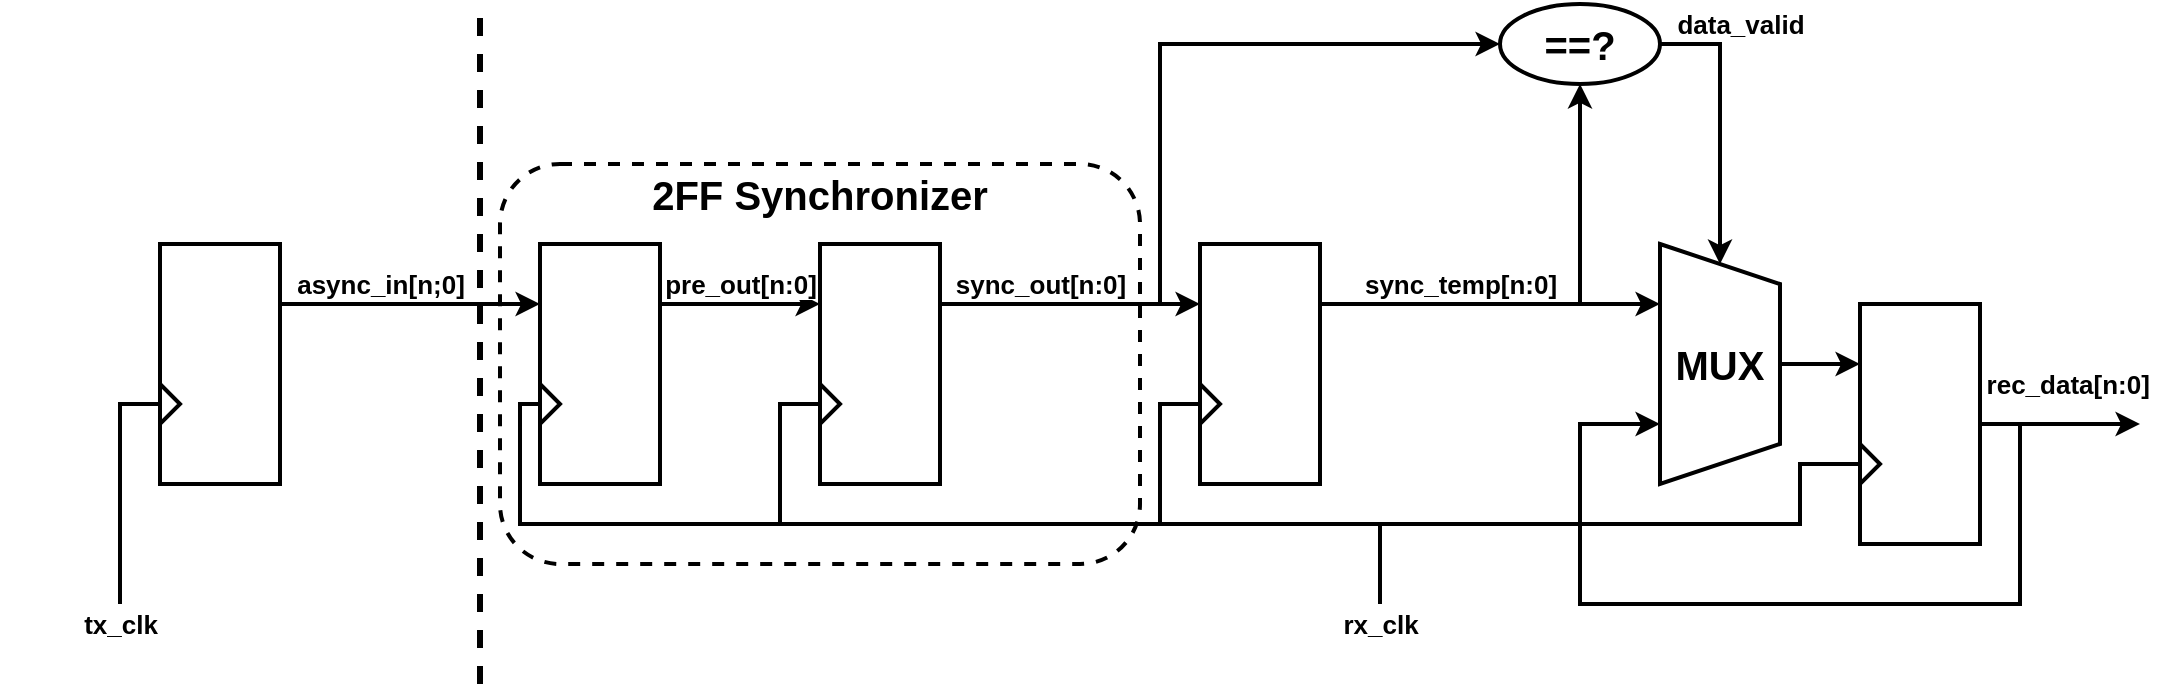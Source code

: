 <mxfile version="24.7.5">
  <diagram name="Page-1" id="S9qtmzvqQfjTmhhlL3a5">
    <mxGraphModel dx="1050" dy="621" grid="1" gridSize="10" guides="1" tooltips="1" connect="1" arrows="1" fold="1" page="1" pageScale="1" pageWidth="1169" pageHeight="827" math="0" shadow="0">
      <root>
        <mxCell id="0" />
        <mxCell id="1" parent="0" />
        <mxCell id="xDrFFxZepkCLxyP40w3R-27" value="" style="rounded=1;whiteSpace=wrap;html=1;dashed=1;fontStyle=1;fontSize=13;strokeWidth=2;" vertex="1" parent="1">
          <mxGeometry x="500" y="160" width="320" height="200" as="geometry" />
        </mxCell>
        <mxCell id="xDrFFxZepkCLxyP40w3R-4" value="" style="group;fontStyle=1;fontSize=13;" vertex="1" connectable="0" parent="1">
          <mxGeometry x="250" y="200" width="140" height="120" as="geometry" />
        </mxCell>
        <mxCell id="xDrFFxZepkCLxyP40w3R-1" value="" style="rounded=0;whiteSpace=wrap;html=1;fontStyle=1;fontSize=13;strokeWidth=2;" vertex="1" parent="xDrFFxZepkCLxyP40w3R-4">
          <mxGeometry x="80" width="60" height="120" as="geometry" />
        </mxCell>
        <mxCell id="xDrFFxZepkCLxyP40w3R-2" value="" style="triangle;whiteSpace=wrap;html=1;fontStyle=1;fontSize=13;strokeWidth=2;" vertex="1" parent="xDrFFxZepkCLxyP40w3R-4">
          <mxGeometry x="80" y="70" width="10" height="20" as="geometry" />
        </mxCell>
        <mxCell id="xDrFFxZepkCLxyP40w3R-3" value="tx_clk" style="endArrow=none;html=1;rounded=0;entryX=0;entryY=0.5;entryDx=0;entryDy=0;fontStyle=1;fontSize=13;strokeWidth=2;" edge="1" parent="xDrFFxZepkCLxyP40w3R-4" target="xDrFFxZepkCLxyP40w3R-2">
          <mxGeometry x="-1" y="-10" width="50" height="50" relative="1" as="geometry">
            <mxPoint x="60" y="180" as="sourcePoint" />
            <mxPoint x="280" y="60" as="targetPoint" />
            <Array as="points">
              <mxPoint x="60" y="80" />
            </Array>
            <mxPoint x="-10" y="10" as="offset" />
          </mxGeometry>
        </mxCell>
        <mxCell id="xDrFFxZepkCLxyP40w3R-22" value="async_in[n;0]" style="endArrow=classic;html=1;rounded=0;exitX=1;exitY=0.25;exitDx=0;exitDy=0;entryX=0;entryY=0.25;entryDx=0;entryDy=0;fontStyle=1;fontSize=13;strokeWidth=2;" edge="1" parent="1" source="xDrFFxZepkCLxyP40w3R-1" target="xDrFFxZepkCLxyP40w3R-6">
          <mxGeometry x="-0.231" y="10" width="50" height="50" relative="1" as="geometry">
            <mxPoint x="460" y="300" as="sourcePoint" />
            <mxPoint x="510" y="250" as="targetPoint" />
            <mxPoint as="offset" />
          </mxGeometry>
        </mxCell>
        <mxCell id="xDrFFxZepkCLxyP40w3R-23" value="pre_out[n:0]" style="endArrow=classic;html=1;rounded=0;entryX=0;entryY=0.25;entryDx=0;entryDy=0;exitX=1;exitY=0.25;exitDx=0;exitDy=0;fontStyle=1;fontSize=13;strokeWidth=2;" edge="1" parent="1" source="xDrFFxZepkCLxyP40w3R-6" target="xDrFFxZepkCLxyP40w3R-10">
          <mxGeometry y="10" width="50" height="50" relative="1" as="geometry">
            <mxPoint x="580" y="280" as="sourcePoint" />
            <mxPoint x="630" y="230" as="targetPoint" />
            <mxPoint as="offset" />
          </mxGeometry>
        </mxCell>
        <mxCell id="xDrFFxZepkCLxyP40w3R-25" value="sync_out[n:0]" style="endArrow=classic;html=1;rounded=0;entryX=0;entryY=0.25;entryDx=0;entryDy=0;exitX=1;exitY=0.25;exitDx=0;exitDy=0;fontStyle=1;fontSize=13;strokeWidth=2;" edge="1" parent="1" source="xDrFFxZepkCLxyP40w3R-10" target="xDrFFxZepkCLxyP40w3R-14">
          <mxGeometry x="-0.231" y="10" width="50" height="50" relative="1" as="geometry">
            <mxPoint x="750" y="230" as="sourcePoint" />
            <mxPoint x="830" y="230" as="targetPoint" />
            <mxPoint as="offset" />
          </mxGeometry>
        </mxCell>
        <mxCell id="xDrFFxZepkCLxyP40w3R-26" value="&lt;font style=&quot;font-size: 20px;&quot;&gt;==?&lt;/font&gt;" style="ellipse;whiteSpace=wrap;html=1;fontStyle=1;fontSize=13;strokeWidth=2;" vertex="1" parent="1">
          <mxGeometry x="1000" y="80" width="80" height="40" as="geometry" />
        </mxCell>
        <mxCell id="xDrFFxZepkCLxyP40w3R-6" value="" style="rounded=0;whiteSpace=wrap;html=1;fontStyle=1;fontSize=13;strokeWidth=2;" vertex="1" parent="1">
          <mxGeometry x="520" y="200" width="60" height="120" as="geometry" />
        </mxCell>
        <mxCell id="xDrFFxZepkCLxyP40w3R-7" value="" style="triangle;whiteSpace=wrap;html=1;fontStyle=1;fontSize=13;strokeWidth=2;" vertex="1" parent="1">
          <mxGeometry x="520" y="270" width="10" height="20" as="geometry" />
        </mxCell>
        <mxCell id="xDrFFxZepkCLxyP40w3R-8" value="" style="endArrow=none;html=1;rounded=0;entryX=0;entryY=0.5;entryDx=0;entryDy=0;fontStyle=1;fontSize=13;strokeWidth=2;" edge="1" parent="1" target="xDrFFxZepkCLxyP40w3R-7">
          <mxGeometry width="50" height="50" relative="1" as="geometry">
            <mxPoint x="920" y="340" as="sourcePoint" />
            <mxPoint x="720" y="260" as="targetPoint" />
            <Array as="points">
              <mxPoint x="510" y="340" />
              <mxPoint x="510" y="280" />
            </Array>
          </mxGeometry>
        </mxCell>
        <mxCell id="xDrFFxZepkCLxyP40w3R-36" value="rx_clk" style="edgeLabel;html=1;align=center;verticalAlign=middle;resizable=0;points=[];fontStyle=1;fontSize=13;" vertex="1" connectable="0" parent="xDrFFxZepkCLxyP40w3R-8">
          <mxGeometry x="-0.91" y="-1" relative="1" as="geometry">
            <mxPoint x="41" y="51" as="offset" />
          </mxGeometry>
        </mxCell>
        <mxCell id="xDrFFxZepkCLxyP40w3R-28" value="" style="endArrow=classic;html=1;rounded=0;entryX=0;entryY=0.5;entryDx=0;entryDy=0;fontStyle=1;fontSize=13;strokeWidth=2;" edge="1" parent="1" target="xDrFFxZepkCLxyP40w3R-26">
          <mxGeometry width="50" height="50" relative="1" as="geometry">
            <mxPoint x="830" y="230" as="sourcePoint" />
            <mxPoint x="920" y="200" as="targetPoint" />
            <Array as="points">
              <mxPoint x="830" y="100" />
            </Array>
          </mxGeometry>
        </mxCell>
        <mxCell id="xDrFFxZepkCLxyP40w3R-29" value="" style="endArrow=classic;html=1;rounded=0;exitX=1;exitY=0.25;exitDx=0;exitDy=0;entryX=0.5;entryY=1;entryDx=0;entryDy=0;fontStyle=1;fontSize=13;strokeWidth=2;" edge="1" parent="1" source="xDrFFxZepkCLxyP40w3R-14" target="xDrFFxZepkCLxyP40w3R-26">
          <mxGeometry width="50" height="50" relative="1" as="geometry">
            <mxPoint x="870" y="250" as="sourcePoint" />
            <mxPoint x="920" y="200" as="targetPoint" />
            <Array as="points">
              <mxPoint x="1040" y="230" />
            </Array>
          </mxGeometry>
        </mxCell>
        <mxCell id="xDrFFxZepkCLxyP40w3R-30" value="&lt;font style=&quot;font-size: 20px;&quot;&gt;MUX&lt;/font&gt;" style="shape=trapezoid;perimeter=trapezoidPerimeter;whiteSpace=wrap;html=1;fixedSize=1;direction=south;fontStyle=1;fontSize=13;strokeWidth=2;" vertex="1" parent="1">
          <mxGeometry x="1080" y="200" width="60" height="120" as="geometry" />
        </mxCell>
        <mxCell id="xDrFFxZepkCLxyP40w3R-31" value="sync_temp[n:0]" style="endArrow=classic;html=1;rounded=0;exitX=1;exitY=0.25;exitDx=0;exitDy=0;entryX=0.25;entryY=1;entryDx=0;entryDy=0;fontStyle=1;fontSize=13;strokeWidth=2;" edge="1" parent="1" source="xDrFFxZepkCLxyP40w3R-14" target="xDrFFxZepkCLxyP40w3R-30">
          <mxGeometry x="-0.176" y="10" width="50" height="50" relative="1" as="geometry">
            <mxPoint x="940" y="250" as="sourcePoint" />
            <mxPoint x="990" y="200" as="targetPoint" />
            <mxPoint as="offset" />
          </mxGeometry>
        </mxCell>
        <mxCell id="xDrFFxZepkCLxyP40w3R-32" value="" style="endArrow=classic;html=1;rounded=0;entryX=0;entryY=0.25;entryDx=0;entryDy=0;exitX=0.5;exitY=0;exitDx=0;exitDy=0;fontStyle=1;fontSize=13;strokeWidth=2;" edge="1" parent="1" source="xDrFFxZepkCLxyP40w3R-30" target="xDrFFxZepkCLxyP40w3R-18">
          <mxGeometry width="50" height="50" relative="1" as="geometry">
            <mxPoint x="1010" y="390" as="sourcePoint" />
            <mxPoint x="1060" y="340" as="targetPoint" />
          </mxGeometry>
        </mxCell>
        <mxCell id="xDrFFxZepkCLxyP40w3R-35" value="" style="endArrow=classic;html=1;rounded=0;entryX=0.75;entryY=1;entryDx=0;entryDy=0;fontStyle=1;fontSize=13;strokeWidth=2;" edge="1" parent="1" target="xDrFFxZepkCLxyP40w3R-30">
          <mxGeometry width="50" height="50" relative="1" as="geometry">
            <mxPoint x="1260" y="290" as="sourcePoint" />
            <mxPoint x="1200" y="270" as="targetPoint" />
            <Array as="points">
              <mxPoint x="1260" y="380" />
              <mxPoint x="1040" y="380" />
              <mxPoint x="1040" y="290" />
            </Array>
          </mxGeometry>
        </mxCell>
        <mxCell id="xDrFFxZepkCLxyP40w3R-37" value="&lt;b&gt;&lt;font style=&quot;font-size: 13px;&quot;&gt;data_valid&lt;/font&gt;&lt;/b&gt;" style="endArrow=classic;html=1;rounded=0;entryX=0;entryY=0.5;entryDx=0;entryDy=0;exitX=1;exitY=0.5;exitDx=0;exitDy=0;strokeWidth=2;" edge="1" parent="1" source="xDrFFxZepkCLxyP40w3R-26" target="xDrFFxZepkCLxyP40w3R-30">
          <mxGeometry x="-0.571" y="14" width="50" height="50" relative="1" as="geometry">
            <mxPoint x="990" y="140" as="sourcePoint" />
            <mxPoint x="1040" y="90" as="targetPoint" />
            <Array as="points">
              <mxPoint x="1110" y="100" />
            </Array>
            <mxPoint x="-4" y="-10" as="offset" />
          </mxGeometry>
        </mxCell>
        <mxCell id="xDrFFxZepkCLxyP40w3R-38" value="&lt;b&gt;&lt;font style=&quot;font-size: 20px;&quot;&gt;2FF Synchronizer&lt;/font&gt;&lt;/b&gt;" style="text;html=1;align=center;verticalAlign=middle;whiteSpace=wrap;rounded=0;" vertex="1" parent="1">
          <mxGeometry x="500" y="160" width="320" height="30" as="geometry" />
        </mxCell>
        <mxCell id="xDrFFxZepkCLxyP40w3R-39" value="" style="endArrow=none;dashed=1;html=1;rounded=0;strokeWidth=3;" edge="1" parent="1">
          <mxGeometry width="50" height="50" relative="1" as="geometry">
            <mxPoint x="490" y="420" as="sourcePoint" />
            <mxPoint x="490" y="80" as="targetPoint" />
          </mxGeometry>
        </mxCell>
        <mxCell id="xDrFFxZepkCLxyP40w3R-14" value="" style="rounded=0;whiteSpace=wrap;html=1;fontStyle=1;fontSize=13;strokeWidth=2;" vertex="1" parent="1">
          <mxGeometry x="850" y="200" width="60" height="120" as="geometry" />
        </mxCell>
        <mxCell id="xDrFFxZepkCLxyP40w3R-15" value="" style="triangle;whiteSpace=wrap;html=1;fontStyle=1;fontSize=13;strokeWidth=2;" vertex="1" parent="1">
          <mxGeometry x="850" y="270" width="10" height="20" as="geometry" />
        </mxCell>
        <mxCell id="xDrFFxZepkCLxyP40w3R-16" value="" style="endArrow=none;html=1;rounded=0;entryX=0;entryY=0.5;entryDx=0;entryDy=0;fontStyle=1;fontSize=13;strokeWidth=2;" edge="1" parent="1" target="xDrFFxZepkCLxyP40w3R-15">
          <mxGeometry width="50" height="50" relative="1" as="geometry">
            <mxPoint x="830" y="340" as="sourcePoint" />
            <mxPoint x="1050" y="260" as="targetPoint" />
            <Array as="points">
              <mxPoint x="830" y="280" />
            </Array>
          </mxGeometry>
        </mxCell>
        <mxCell id="xDrFFxZepkCLxyP40w3R-10" value="" style="rounded=0;whiteSpace=wrap;html=1;fontStyle=1;fontSize=13;strokeWidth=2;" vertex="1" parent="1">
          <mxGeometry x="660" y="200" width="60" height="120" as="geometry" />
        </mxCell>
        <mxCell id="xDrFFxZepkCLxyP40w3R-11" value="" style="triangle;whiteSpace=wrap;html=1;fontStyle=1;fontSize=13;strokeWidth=2;" vertex="1" parent="1">
          <mxGeometry x="660" y="270" width="10" height="20" as="geometry" />
        </mxCell>
        <mxCell id="xDrFFxZepkCLxyP40w3R-12" value="" style="endArrow=none;html=1;rounded=0;entryX=0;entryY=0.5;entryDx=0;entryDy=0;fontStyle=1;fontSize=13;strokeWidth=2;" edge="1" parent="1" target="xDrFFxZepkCLxyP40w3R-11">
          <mxGeometry width="50" height="50" relative="1" as="geometry">
            <mxPoint x="640" y="340" as="sourcePoint" />
            <mxPoint x="860" y="260" as="targetPoint" />
            <Array as="points">
              <mxPoint x="640" y="280" />
            </Array>
          </mxGeometry>
        </mxCell>
        <mxCell id="xDrFFxZepkCLxyP40w3R-20" value="" style="endArrow=none;html=1;rounded=0;entryX=0;entryY=0.5;entryDx=0;entryDy=0;fontStyle=1;fontSize=13;strokeWidth=2;" edge="1" parent="1" target="xDrFFxZepkCLxyP40w3R-19">
          <mxGeometry width="50" height="50" relative="1" as="geometry">
            <mxPoint x="940" y="380" as="sourcePoint" />
            <mxPoint x="1430" y="290" as="targetPoint" />
            <Array as="points">
              <mxPoint x="940" y="340" />
              <mxPoint x="920" y="340" />
              <mxPoint x="1150" y="340" />
              <mxPoint x="1150" y="310" />
            </Array>
          </mxGeometry>
        </mxCell>
        <mxCell id="xDrFFxZepkCLxyP40w3R-18" value="" style="rounded=0;whiteSpace=wrap;html=1;fontStyle=1;fontSize=13;strokeWidth=2;" vertex="1" parent="1">
          <mxGeometry x="1180" y="230" width="60" height="120" as="geometry" />
        </mxCell>
        <mxCell id="xDrFFxZepkCLxyP40w3R-19" value="" style="triangle;whiteSpace=wrap;html=1;fontStyle=1;fontSize=13;strokeWidth=2;" vertex="1" parent="1">
          <mxGeometry x="1180" y="300" width="10" height="20" as="geometry" />
        </mxCell>
        <mxCell id="xDrFFxZepkCLxyP40w3R-34" value="&amp;nbsp; rec_data[n:0]" style="endArrow=classic;html=1;rounded=0;exitX=1;exitY=0.5;exitDx=0;exitDy=0;fontStyle=1;fontSize=13;strokeWidth=2;labelBackgroundColor=none;" edge="1" parent="1" source="xDrFFxZepkCLxyP40w3R-18">
          <mxGeometry y="20" width="50" height="50" relative="1" as="geometry">
            <mxPoint x="1100" y="320" as="sourcePoint" />
            <mxPoint x="1320" y="290" as="targetPoint" />
            <mxPoint as="offset" />
          </mxGeometry>
        </mxCell>
      </root>
    </mxGraphModel>
  </diagram>
</mxfile>
